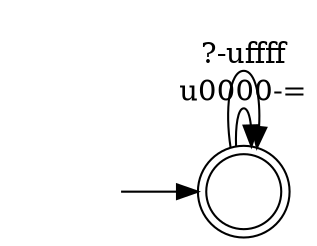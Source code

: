 digraph Automaton {
  rankdir = LR;
  0 [shape=doublecircle,label=""];
  initial [shape=plaintext,label=""];
  initial -> 0
  0 -> 0 [label="\u0000-="]
  0 -> 0 [label="?-\uffff"]
}
